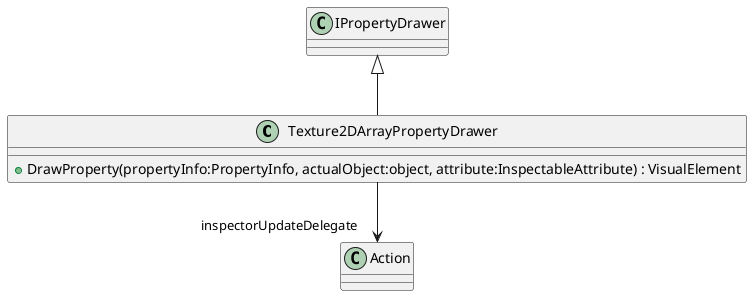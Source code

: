 @startuml
class Texture2DArrayPropertyDrawer {
    + DrawProperty(propertyInfo:PropertyInfo, actualObject:object, attribute:InspectableAttribute) : VisualElement
}
IPropertyDrawer <|-- Texture2DArrayPropertyDrawer
Texture2DArrayPropertyDrawer --> "inspectorUpdateDelegate" Action
@enduml
